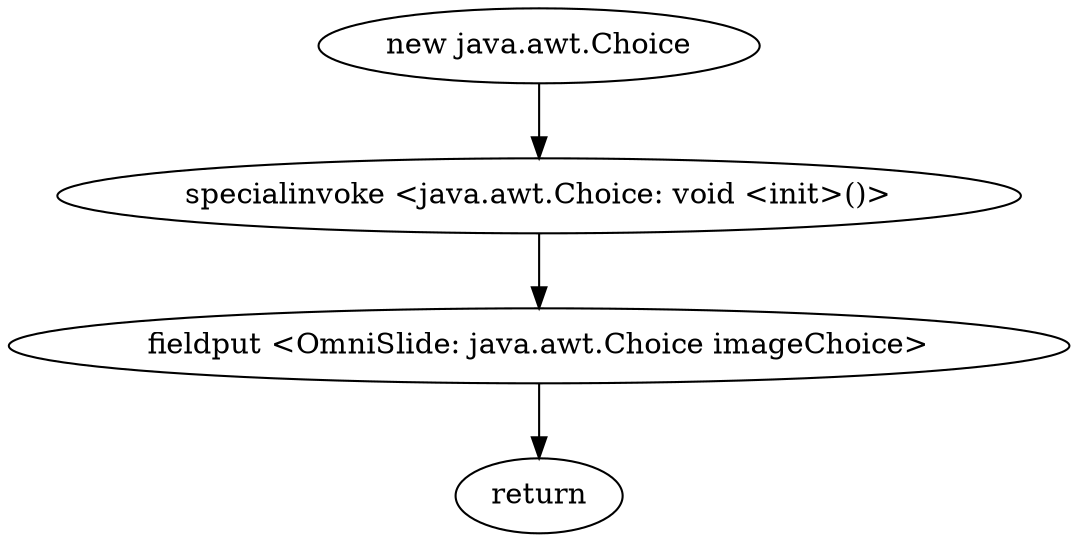 digraph "" {
"new java.awt.Choice";
 "new java.awt.Choice"->"specialinvoke <java.awt.Choice: void <init>()>";
 "specialinvoke <java.awt.Choice: void <init>()>"->"fieldput <OmniSlide: java.awt.Choice imageChoice>";
 "fieldput <OmniSlide: java.awt.Choice imageChoice>"->"return";
}
